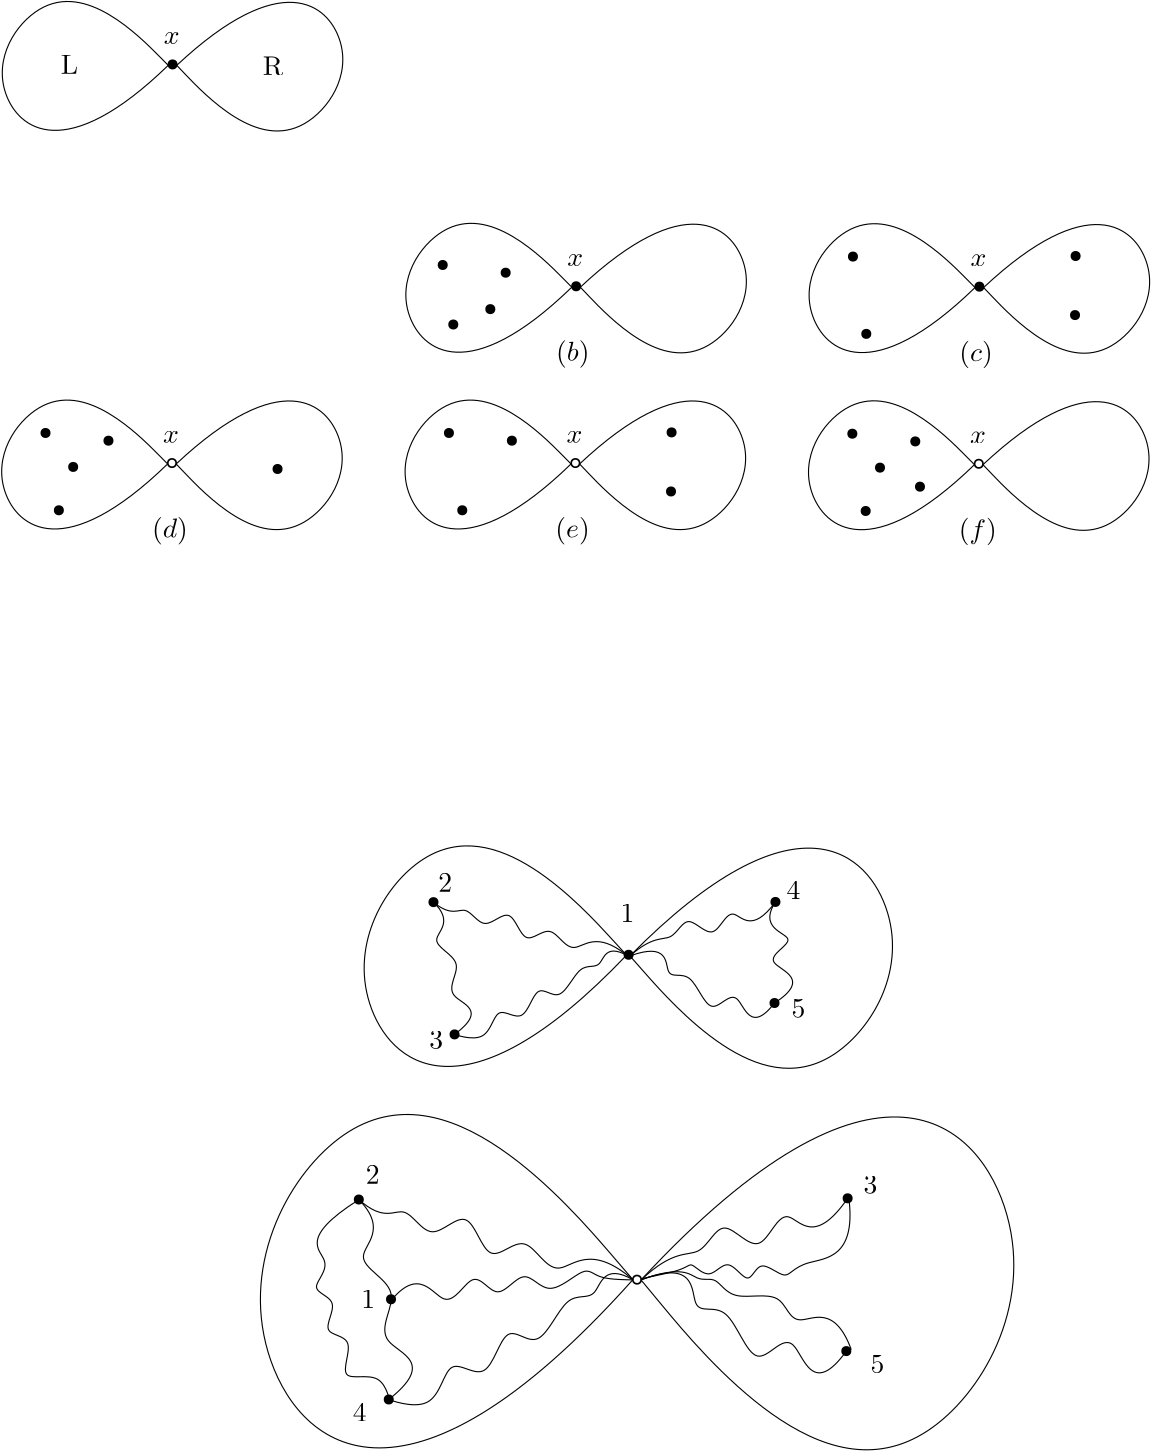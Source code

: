 <?xml version="1.0"?>
<!DOCTYPE ipe SYSTEM "ipe.dtd">
<ipe version="70218" creator="Ipe 7.2.29">
<info created="D:20250222130651" modified="D:20250223230854"/>
<ipestyle name="basic">
<symbol name="arrow/arc(spx)">
<path stroke="sym-stroke" fill="sym-stroke" pen="sym-pen">
0 0 m
-1 0.333 l
-1 -0.333 l
h
</path>
</symbol>
<symbol name="arrow/farc(spx)">
<path stroke="sym-stroke" fill="white" pen="sym-pen">
0 0 m
-1 0.333 l
-1 -0.333 l
h
</path>
</symbol>
<symbol name="arrow/ptarc(spx)">
<path stroke="sym-stroke" fill="sym-stroke" pen="sym-pen">
0 0 m
-1 0.333 l
-0.8 0 l
-1 -0.333 l
h
</path>
</symbol>
<symbol name="arrow/fptarc(spx)">
<path stroke="sym-stroke" fill="white" pen="sym-pen">
0 0 m
-1 0.333 l
-0.8 0 l
-1 -0.333 l
h
</path>
</symbol>
<symbol name="mark/circle(sx)" transformations="translations">
<path fill="sym-stroke">
0.6 0 0 0.6 0 0 e
0.4 0 0 0.4 0 0 e
</path>
</symbol>
<symbol name="mark/disk(sx)" transformations="translations">
<path fill="sym-stroke">
0.6 0 0 0.6 0 0 e
</path>
</symbol>
<symbol name="mark/fdisk(sfx)" transformations="translations">
<group>
<path fill="sym-fill">
0.5 0 0 0.5 0 0 e
</path>
<path fill="sym-stroke" fillrule="eofill">
0.6 0 0 0.6 0 0 e
0.4 0 0 0.4 0 0 e
</path>
</group>
</symbol>
<symbol name="mark/box(sx)" transformations="translations">
<path fill="sym-stroke" fillrule="eofill">
-0.6 -0.6 m
0.6 -0.6 l
0.6 0.6 l
-0.6 0.6 l
h
-0.4 -0.4 m
0.4 -0.4 l
0.4 0.4 l
-0.4 0.4 l
h
</path>
</symbol>
<symbol name="mark/square(sx)" transformations="translations">
<path fill="sym-stroke">
-0.6 -0.6 m
0.6 -0.6 l
0.6 0.6 l
-0.6 0.6 l
h
</path>
</symbol>
<symbol name="mark/fsquare(sfx)" transformations="translations">
<group>
<path fill="sym-fill">
-0.5 -0.5 m
0.5 -0.5 l
0.5 0.5 l
-0.5 0.5 l
h
</path>
<path fill="sym-stroke" fillrule="eofill">
-0.6 -0.6 m
0.6 -0.6 l
0.6 0.6 l
-0.6 0.6 l
h
-0.4 -0.4 m
0.4 -0.4 l
0.4 0.4 l
-0.4 0.4 l
h
</path>
</group>
</symbol>
<symbol name="mark/cross(sx)" transformations="translations">
<group>
<path fill="sym-stroke">
-0.43 -0.57 m
0.57 0.43 l
0.43 0.57 l
-0.57 -0.43 l
h
</path>
<path fill="sym-stroke">
-0.43 0.57 m
0.57 -0.43 l
0.43 -0.57 l
-0.57 0.43 l
h
</path>
</group>
</symbol>
<symbol name="arrow/fnormal(spx)">
<path stroke="sym-stroke" fill="white" pen="sym-pen">
0 0 m
-1 0.333 l
-1 -0.333 l
h
</path>
</symbol>
<symbol name="arrow/pointed(spx)">
<path stroke="sym-stroke" fill="sym-stroke" pen="sym-pen">
0 0 m
-1 0.333 l
-0.8 0 l
-1 -0.333 l
h
</path>
</symbol>
<symbol name="arrow/fpointed(spx)">
<path stroke="sym-stroke" fill="white" pen="sym-pen">
0 0 m
-1 0.333 l
-0.8 0 l
-1 -0.333 l
h
</path>
</symbol>
<symbol name="arrow/linear(spx)">
<path stroke="sym-stroke" pen="sym-pen">
-1 0.333 m
0 0 l
-1 -0.333 l
</path>
</symbol>
<symbol name="arrow/fdouble(spx)">
<path stroke="sym-stroke" fill="white" pen="sym-pen">
0 0 m
-1 0.333 l
-1 -0.333 l
h
-1 0 m
-2 0.333 l
-2 -0.333 l
h
</path>
</symbol>
<symbol name="arrow/double(spx)">
<path stroke="sym-stroke" fill="sym-stroke" pen="sym-pen">
0 0 m
-1 0.333 l
-1 -0.333 l
h
-1 0 m
-2 0.333 l
-2 -0.333 l
h
</path>
</symbol>
<symbol name="arrow/mid-normal(spx)">
<path stroke="sym-stroke" fill="sym-stroke" pen="sym-pen">
0.5 0 m
-0.5 0.333 l
-0.5 -0.333 l
h
</path>
</symbol>
<symbol name="arrow/mid-fnormal(spx)">
<path stroke="sym-stroke" fill="white" pen="sym-pen">
0.5 0 m
-0.5 0.333 l
-0.5 -0.333 l
h
</path>
</symbol>
<symbol name="arrow/mid-pointed(spx)">
<path stroke="sym-stroke" fill="sym-stroke" pen="sym-pen">
0.5 0 m
-0.5 0.333 l
-0.3 0 l
-0.5 -0.333 l
h
</path>
</symbol>
<symbol name="arrow/mid-fpointed(spx)">
<path stroke="sym-stroke" fill="white" pen="sym-pen">
0.5 0 m
-0.5 0.333 l
-0.3 0 l
-0.5 -0.333 l
h
</path>
</symbol>
<symbol name="arrow/mid-double(spx)">
<path stroke="sym-stroke" fill="sym-stroke" pen="sym-pen">
1 0 m
0 0.333 l
0 -0.333 l
h
0 0 m
-1 0.333 l
-1 -0.333 l
h
</path>
</symbol>
<symbol name="arrow/mid-fdouble(spx)">
<path stroke="sym-stroke" fill="white" pen="sym-pen">
1 0 m
0 0.333 l
0 -0.333 l
h
0 0 m
-1 0.333 l
-1 -0.333 l
h
</path>
</symbol>
<anglesize name="22.5 deg" value="22.5"/>
<anglesize name="30 deg" value="30"/>
<anglesize name="45 deg" value="45"/>
<anglesize name="60 deg" value="60"/>
<anglesize name="90 deg" value="90"/>
<arrowsize name="large" value="10"/>
<arrowsize name="small" value="5"/>
<arrowsize name="tiny" value="3"/>
<color name="blue" value="0 0 1"/>
<color name="brown" value="0.647 0.165 0.165"/>
<color name="darkblue" value="0 0 0.545"/>
<color name="darkcyan" value="0 0.545 0.545"/>
<color name="darkgray" value="0.663"/>
<color name="darkgreen" value="0 0.392 0"/>
<color name="darkmagenta" value="0.545 0 0.545"/>
<color name="darkorange" value="1 0.549 0"/>
<color name="darkred" value="0.545 0 0"/>
<color name="gold" value="1 0.843 0"/>
<color name="gray" value="0.745"/>
<color name="green" value="0 1 0"/>
<color name="lightblue" value="0.678 0.847 0.902"/>
<color name="lightcyan" value="0.878 1 1"/>
<color name="lightgray" value="0.827"/>
<color name="lightgreen" value="0.565 0.933 0.565"/>
<color name="lightyellow" value="1 1 0.878"/>
<color name="navy" value="0 0 0.502"/>
<color name="orange" value="1 0.647 0"/>
<color name="pink" value="1 0.753 0.796"/>
<color name="purple" value="0.627 0.125 0.941"/>
<color name="red" value="1 0 0"/>
<color name="seagreen" value="0.18 0.545 0.341"/>
<color name="turquoise" value="0.251 0.878 0.816"/>
<color name="violet" value="0.933 0.51 0.933"/>
<color name="yellow" value="1 1 0"/>
<dashstyle name="dash dot dotted" value="[4 2 1 2 1 2] 0"/>
<dashstyle name="dash dotted" value="[4 2 1 2] 0"/>
<dashstyle name="dashed" value="[4] 0"/>
<dashstyle name="dotted" value="[1 3] 0"/>
<gridsize name="10 pts (~3.5 mm)" value="10"/>
<gridsize name="14 pts (~5 mm)" value="14"/>
<gridsize name="16 pts (~6 mm)" value="16"/>
<gridsize name="20 pts (~7 mm)" value="20"/>
<gridsize name="28 pts (~10 mm)" value="28"/>
<gridsize name="32 pts (~12 mm)" value="32"/>
<gridsize name="4 pts" value="4"/>
<gridsize name="56 pts (~20 mm)" value="56"/>
<gridsize name="8 pts (~3 mm)" value="8"/>
<opacity name="10%" value="0.1"/>
<opacity name="30%" value="0.3"/>
<opacity name="50%" value="0.5"/>
<opacity name="75%" value="0.75"/>
<pen name="fat" value="1.2"/>
<pen name="heavier" value="0.8"/>
<pen name="ultrafat" value="2"/>
<symbolsize name="large" value="5"/>
<symbolsize name="small" value="2"/>
<symbolsize name="tiny" value="1.1"/>
<textsize name="Huge" value="\Huge"/>
<textsize name="LARGE" value="\LARGE"/>
<textsize name="Large" value="\Large"/>
<textsize name="footnote" value="\footnotesize"/>
<textsize name="huge" value="\huge"/>
<textsize name="large" value="\large"/>
<textsize name="script" value="\scriptsize"/>
<textsize name="small" value="\small"/>
<textsize name="tiny" value="\tiny"/>
<textstyle name="center" begin="\begin{center}" end="\end{center}"/>
<textstyle name="item" begin="\begin{itemize}\item{}" end="\end{itemize}"/>
<textstyle name="itemize" begin="\begin{itemize}" end="\end{itemize}"/>
<tiling name="falling" angle="-60" step="4" width="1"/>
<tiling name="rising" angle="30" step="4" width="1"/>
</ipestyle>
<page>
<layer name="beta"/>
<layer name="EDIT-GROUP" data="active=beta;primary=beta;locked="/>
<layer name="EDIT-GROUP*" data="active=EDIT-GROUP;primary=beta;locked=alpha,"/>
<layer name="EDIT-GROUP**" data="active=EDIT-GROUP*;primary=beta;locked=EDIT-GROUP,alpha,"/>
<layer name="EDIT-GROUP***" data="active=EDIT-GROUP**;primary=beta;locked=EDIT-GROUP,EDIT-GROUP*,alpha,"/>
<layer name="alpha"/>
<view layers="beta EDIT-GROUP EDIT-GROUP* EDIT-GROUP** EDIT-GROUP*** alpha" active="beta"/>
<group layer="beta" matrix="1 0 0 1 284.795 -139.009">
<use matrix="0.99979 -0.0204905 0.0204905 0.99979 -16.0355 2.80347" name="mark/circle(sx)" pos="128.502 784.347" size="normal" stroke="black"/>
<path matrix="0.99979 -0.0204905 0.0204905 0.99979 -14.5333 2.47629" stroke="black">
128.502 784.347 m
165.598 820.543
199.476 794.248
175.273 756.957
148.899 763.855
128.502 784.347
128.502 784.347
128.502 784.347 c
</path>
<path matrix="-0.999997 0.00247146 -0.00247146 -0.999997 257.384 1568.06" stroke="black">
128.502 784.347 m
165.598 820.543
199.476 794.248
175.273 756.957
148.899 763.855
128.502 784.347
128.502 784.347
128.502 784.347 c
</path>
<text matrix="0.99979 -0.0204905 0.0204905 0.99979 -17.4736 0.11729" transformations="translations" pos="126.542 794.314" stroke="black" type="label" width="5.694" height="4.289" depth="0" valign="baseline" style="math">x</text>
<text matrix="1 0 0 1 -7.20325 0.943639" transformations="translations" pos="128.491 756.584" stroke="black" type="label" width="13.699" height="7.473" depth="2.49" valign="baseline" style="math">(f)</text>
<use name="mark/disk(sx)" pos="82.9867 795.179" size="normal" stroke="black"/>
<use name="mark/disk(sx)" pos="105.646 792.404" size="normal" stroke="black"/>
<use name="mark/disk(sx)" pos="107.337 776.108" size="normal" stroke="black"/>
<use name="mark/disk(sx)" pos="87.7888 767.352" size="normal" stroke="black"/>
<use name="mark/disk(sx)" pos="92.9425 782.96" size="normal" stroke="black"/>
</group>
<use layer="EDIT-GROUP*" matrix="0.99979 -0.0204905 0.0204905 0.99979 123.805 -72.3089" name="mark/disk(sx)" pos="128.502 784.347" size="normal" stroke="black"/>
<path matrix="0.99979 -0.0204905 0.0204905 0.99979 125.307 -72.6361" stroke="black">
128.502 784.347 m
165.598 820.543
199.476 794.248
175.273 756.957
148.899 763.855
128.502 784.347
128.502 784.347
128.502 784.347 c
</path>
<path matrix="-0.999997 0.00247146 -0.00247146 -0.999997 397.224 1492.94" stroke="black">
128.502 784.347 m
165.598 820.543
199.476 794.248
175.273 756.957
148.899 763.855
128.502 784.347
128.502 784.347
128.502 784.347 c
</path>
<text matrix="0.99979 -0.0204905 0.0204905 0.99979 122.367 -74.9951" transformations="translations" pos="126.542 794.314" stroke="black" type="label" width="5.694" height="4.289" depth="0" valign="baseline" style="math">x</text>
<text matrix="1 0 0 1 132.637 -74.1687" transformations="translations" pos="128.491 756.584" stroke="black" type="label" width="12.024" height="7.473" depth="2.49" valign="baseline" style="math">(b)</text>
<use matrix="1 0 0 1 137.333 -78.2709" name="mark/disk(sx)" pos="82.9867 795.179" size="normal" stroke="black"/>
<use matrix="1 0 0 1 137.333 -78.2709" name="mark/disk(sx)" pos="105.646 792.404" size="normal" stroke="black"/>
<use matrix="1 0 0 1 130.121 -75.0922" name="mark/disk(sx)" pos="107.337 776.108" size="normal" stroke="black"/>
<use matrix="1 0 0 1 131.185 -87.4803" name="mark/disk(sx)" pos="92.9425 782.96" size="normal" stroke="black"/>
<use layer="EDIT-GROUP**" matrix="0.99979 -0.0204905 0.0204905 0.99979 268.98 -72.4412" name="mark/disk(sx)" pos="128.502 784.347" size="normal" stroke="black"/>
<path matrix="0.99979 -0.0204905 0.0204905 0.99979 270.482 -72.7683" stroke="black">
128.502 784.347 m
165.598 820.543
199.476 794.248
175.273 756.957
148.899 763.855
128.502 784.347
128.502 784.347
128.502 784.347 c
</path>
<path matrix="-0.999997 0.00247146 -0.00247146 -0.999997 542.399 1492.81" stroke="black">
128.502 784.347 m
165.598 820.543
199.476 794.248
175.273 756.957
148.899 763.855
128.502 784.347
128.502 784.347
128.502 784.347 c
</path>
<text matrix="0.99979 -0.0204905 0.0204905 0.99979 267.542 -75.1273" transformations="translations" pos="126.542 794.314" stroke="black" type="label" width="5.694" height="4.289" depth="0" valign="baseline" style="math">x</text>
<text matrix="1 0 0 1 277.812 -74.301" transformations="translations" pos="128.491 756.584" stroke="black" type="label" width="12.06" height="7.473" depth="2.49" valign="baseline" style="math">(c)</text>
<use matrix="1 0 0 1 285.015 -75.2446" name="mark/disk(sx)" pos="82.9867 795.179" size="normal" stroke="black"/>
<use matrix="1 0 0 1 340.61 -77.2296" name="mark/disk(sx)" pos="107.337 776.108" size="normal" stroke="black"/>
<use matrix="1 0 0 1 285.015 -75.2446" name="mark/disk(sx)" pos="87.7888 767.352" size="normal" stroke="black"/>
<use matrix="1 0 0 1 355.216 -62.8186" name="mark/disk(sx)" pos="92.9425 782.96" size="normal" stroke="black"/>
<use layer="EDIT-GROUP***" matrix="0.99979 -0.0204905 0.0204905 0.99979 -21.6948 -135.946" name="mark/circle(sx)" pos="128.502 784.347" size="normal" stroke="black"/>
<path matrix="0.99979 -0.0204905 0.0204905 0.99979 -20.1926 -136.273" stroke="black">
128.502 784.347 m
165.598 820.543
199.476 794.248
175.273 756.957
148.899 763.855
128.502 784.347
128.502 784.347
128.502 784.347 c
</path>
<path matrix="-0.999997 0.00247146 -0.00247146 -0.999997 251.725 1429.31" stroke="black">
128.502 784.347 m
165.598 820.543
199.476 794.248
175.273 756.957
148.899 763.855
128.502 784.347
128.502 784.347
128.502 784.347 c
</path>
<text matrix="0.99979 -0.0204905 0.0204905 0.99979 -23.1329 -138.632" transformations="translations" pos="126.542 794.314" stroke="black" type="label" width="5.694" height="4.289" depth="0" valign="baseline" style="math">x</text>
<text matrix="1 0 0 1 -12.8626 -137.806" transformations="translations" pos="128.491 756.584" stroke="black" type="label" width="12.934" height="7.473" depth="2.49" valign="baseline" style="math">(d)</text>
<use matrix="1 0 0 1 -5.65931 -138.749" name="mark/disk(sx)" pos="82.9867 795.179" size="normal" stroke="black"/>
<use matrix="1 0 0 1 -5.65931 -138.749" name="mark/disk(sx)" pos="105.646 792.404" size="normal" stroke="black"/>
<use matrix="1 0 0 1 53.522 -132.641" name="mark/disk(sx)" pos="107.337 776.108" size="normal" stroke="black"/>
<use matrix="1 0 0 1 -5.65931 -138.749" name="mark/disk(sx)" pos="87.7888 767.352" size="normal" stroke="black"/>
<use matrix="1 0 0 1 -5.65931 -138.749" name="mark/disk(sx)" pos="92.9425 782.96" size="normal" stroke="black"/>
<use matrix="0.99979 -0.0204905 0.0204905 0.99979 123.535 -135.946" name="mark/circle(sx)" pos="128.502 784.347" size="normal" stroke="black"/>
<path matrix="0.99979 -0.0204905 0.0204905 0.99979 125.037 -136.273" stroke="black">
128.502 784.347 m
165.598 820.543
199.476 794.248
175.273 756.957
148.899 763.855
128.502 784.347
128.502 784.347
128.502 784.347 c
</path>
<path matrix="-0.999997 0.00247146 -0.00247146 -0.999997 396.954 1429.31" stroke="black">
128.502 784.347 m
165.598 820.543
199.476 794.248
175.273 756.957
148.899 763.855
128.502 784.347
128.502 784.347
128.502 784.347 c
</path>
<text matrix="0.99979 -0.0204905 0.0204905 0.99979 122.097 -138.632" transformations="translations" pos="126.542 794.314" stroke="black" type="label" width="5.694" height="4.289" depth="0" valign="baseline" style="math">x</text>
<text matrix="1 0 0 1 132.367 -137.806" transformations="translations" pos="128.491 756.584" stroke="black" type="label" width="12.388" height="7.473" depth="2.49" valign="baseline" style="math">(e)</text>
<use matrix="1 0 0 1 139.57 -138.749" name="mark/disk(sx)" pos="82.9867 795.179" size="normal" stroke="black"/>
<use matrix="1 0 0 1 139.57 -138.749" name="mark/disk(sx)" pos="105.646 792.404" size="normal" stroke="black"/>
<use matrix="1 0 0 1 195.165 -140.734" name="mark/disk(sx)" pos="107.337 776.108" size="normal" stroke="black"/>
<use matrix="1 0 0 1 139.57 -138.749" name="mark/disk(sx)" pos="87.7888 767.352" size="normal" stroke="black"/>
<use matrix="1 0 0 1 209.772 -126.323" name="mark/disk(sx)" pos="92.9425 782.96" size="normal" stroke="black"/>
<use layer="beta" matrix="1.58091 -0.0350629 0.0324005 1.71082 58.6647 -868.787" name="mark/disk(sx)" pos="128.502 784.347" size="normal" stroke="black"/>
<path matrix="1.58091 -0.0350629 0.0324005 1.71082 59.1475 -869.209" stroke="black">
128.502 784.347 m
165.598 820.543
199.476 794.248
175.273 756.957
148.899 763.855
128.502 784.347
128.502 784.347
128.502 784.347 c
</path>
<path matrix="-1.58124 0.0042291 -0.00390798 -1.71117 492.752 1810.06" stroke="black">
128.502 784.347 m
165.598 820.543
199.476 794.248
175.273 756.957
148.899 763.855
128.502 784.347
128.502 784.347
128.502 784.347 c
</path>
<text matrix="1.58091 -0.0350629 0.0324005 1.71082 58.5639 -874.128" transformations="translations" pos="126.542 794.314" stroke="black" type="label" width="4.981" height="6.42" depth="0" valign="baseline" style="math">1</text>
<use matrix="1.58125 0 0 1.71118 85.7652 -873.162" name="mark/disk(sx)" pos="82.9867 795.179" size="normal" stroke="black"/>
<use matrix="1.58125 0 0 1.71118 170.037 -876.843" name="mark/disk(sx)" pos="107.337 776.108" size="normal" stroke="black"/>
<use matrix="1.58125 0 0 1.71118 85.7652 -873.162" name="mark/disk(sx)" pos="87.7888 767.352" size="normal" stroke="black"/>
<use matrix="1.58125 0 0 1.71118 193.133 -852.183" name="mark/disk(sx)" pos="92.9425 782.96" size="normal" stroke="black"/>
<text matrix="1.58125 0 0 1.71118 -110.342 -374.638" transformations="translations" pos="208.124 506.047" stroke="black" type="label" width="4.981" height="6.42" depth="0" valign="baseline" style="math">2</text>
<text matrix="1.58125 0 0 1.71118 -113.66 -431.251" transformations="translations" pos="208.124 506.047" stroke="black" type="label" width="4.981" height="6.42" depth="0" valign="baseline" style="math">3</text>
<path matrix="1.58125 0 0 1.71118 -98.5102 -375.538" stroke="black">
199.525 504.371 m
204.274 500.175
196.355 496.119
207.923 492.075
199.901 483.897
211.983 481.792
204.327 476.544 c
</path>
<path matrix="1.58125 0 0 1.71118 -98.5102 -375.538" stroke="black">
204.327 476.544 m
204.327 476.544
212.192 473.867
213.541 483.553
220.293 477.958
222.937 488.22
228.397 482.45
232.912 492.174
237.954 489.561
238.787 495.534
243.482 493.219 c
</path>
<path matrix="1.58125 0 0 1.71118 -98.5102 -375.538" stroke="black">
243.482 493.219 m
236.649 498.37
230.979 491.61
226.399 500.828
220.097 494.14
217.31 504.361
210.939 497.578
206.904 504.65
203.538 501.249
199.525 504.371 c
</path>
<path matrix="1.58125 0 0 1.71118 -102.148 -375.822" stroke="black">
279.47 483.315 m
273.98 476.706
271.348 488.861
264.832 478.955
260.533 491.161
253.802 487.089
255.368 496.193
246.552 493.217 c
</path>
<path matrix="1.58125 0 0 1.71118 -102.148 -375.822" stroke="black">
279.682 504.578 m
274.241 497.721
269.556 505.767
265.873 495.305
259.426 502.953
256.368 495.548
251.735 497.493
246.552 493.217 c
</path>
<path matrix="1.58125 0 0 1.71118 -102.148 -375.822" stroke="black">
279.47 483.315 m
288.127 488.466
273.203 491.742
287.987 497.295
275.813 499.091
279.682 504.578 c
</path>
<text matrix="1 0 0 1 -6.28898 -2.09943" transformations="translations" pos="350.396 490.773" stroke="black" type="label" width="4.981" height="6.42" depth="0" valign="baseline" style="math">4</text>
<text matrix="1 0 0 1 -7.22244 -0.432907" transformations="translations" pos="353.091 446.372" stroke="black" type="label" width="4.981" height="6.42" depth="0" valign="baseline" style="math">5</text>
<use matrix="2.2444 -0.0530055 0.0459986 2.58629 -34.2254 -1670.11" name="mark/circle(sx)" pos="128.502 784.347" size="normal" stroke="black"/>
<path matrix="2.2444 -0.0530055 0.0459986 2.58629 -32.7754 -1670.22" stroke="black">
128.502 784.347 m
165.598 820.543
199.476 794.248
175.273 756.957
148.899 763.855
128.502 784.347
128.502 784.347
128.502 784.347 c
</path>
<path matrix="-2.24487 0.00639324 -0.00554811 -2.58682 581.609 2379.77" stroke="black">
128.502 784.347 m
165.598 820.543
199.476 794.248
175.273 756.957
148.899 763.855
128.502 784.347
128.502 784.347
128.502 784.347 c
</path>
<text matrix="2.2444 -0.0530055 0.0459986 2.58629 -129.601 -1706.22" transformations="translations" pos="126.542 794.314" stroke="black" type="label" width="4.981" height="6.42" depth="0" valign="baseline" style="math">1</text>
<use matrix="2.24488 0 0 2.58684 3.81503 -1676.53" name="mark/disk(sx)" pos="82.9867 795.179" size="normal" stroke="black"/>
<use matrix="2.24488 0 0 2.58684 124.653 -1681.76" name="mark/disk(sx)" pos="107.337 776.108" size="normal" stroke="black"/>
<use matrix="2.24488 0 0 2.58684 3.81503 -1676.53" name="mark/disk(sx)" pos="87.7888 767.352" size="normal" stroke="black"/>
<use matrix="2.24488 0 0 2.58684 157.442 -1644.48" name="mark/disk(sx)" pos="92.9425 782.96" size="normal" stroke="black"/>
<text matrix="2.24488 0 0 2.58684 -274.596 -922.904" transformations="translations" pos="208.124 506.047" stroke="black" type="label" width="4.981" height="6.42" depth="0" valign="baseline" style="math">2</text>
<text matrix="2.24488 0 0 2.58684 -279.306 -1008.49" transformations="translations" pos="208.124 506.047" stroke="black" type="label" width="4.981" height="6.42" depth="0" valign="baseline" style="math">4</text>
<path matrix="2.24488 0 0 2.58684 -257.798 -924.265" stroke="black">
199.525 504.371 m
204.274 500.175
196.355 496.119
207.923 492.075
199.901 483.897
211.983 481.792
204.327 476.544 c
</path>
<path matrix="2.24488 0 0 2.58684 -257.798 -924.265" stroke="black">
204.327 476.544 m
204.327 476.544
212.192 473.867
213.541 483.553
220.293 477.958
222.937 488.22
228.397 482.45
232.912 492.174
237.954 489.561
238.787 495.534
243.482 493.219 c
</path>
<path matrix="2.24488 0 0 2.58684 -257.798 -924.265" stroke="black">
243.482 493.219 m
236.649 498.37
230.979 491.61
226.399 500.828
220.097 494.14
217.31 504.361
210.939 497.578
206.904 504.65
203.538 501.249
199.525 504.371 c
</path>
<path matrix="2.24488 0 0 2.58684 -261.764 -924.36" stroke="black">
279.47 483.315 m
273.98 476.706
271.348 488.861
264.832 478.955
260.533 491.161
253.802 487.089
255.368 496.193
246.552 493.217 c
</path>
<path matrix="2.24488 0 0 2.58684 -261.764 -924.36" stroke="black">
279.682 504.578 m
274.241 497.721
269.556 505.767
265.873 495.305
259.426 502.953
256.368 495.548
251.735 497.493
246.552 493.217 c
</path>
<text matrix="1.41969 0 0 1.51173 -125.675 -359.394" transformations="translations" pos="350.396 490.773" stroke="black" type="label" width="4.981" height="6.42" depth="0" valign="baseline" style="math">3</text>
<text matrix="1.41969 0 0 1.51173 -127 -356.874" transformations="translations" pos="353.091 446.372" stroke="black" type="label" width="4.981" height="6.42" depth="0" valign="baseline" style="math">5</text>
<use matrix="1 0 0 1 -195.664 -264.275" name="mark/disk(sx)" pos="397.368 608.835" size="normal" stroke="black"/>
<path matrix="1 0 0 1 -31.9763 -258.974" stroke="black">
221.998 640.008 m
221.705 638.296 l
</path>
<path matrix="1 0 0 1 -31.9763 -258.974" stroke="black">
221.765 639.2 m
200.7 625.761
215.491 617.322
202.332 606.648
216.335 603.772
207.173 590.33
222.037 590.739
213.239 572.41
231.469 578.901
233.2 566.516
233.118 567.302 c
</path>
<path matrix="1 0 0 1 -31.9763 -258.974" stroke="black">
398.627 638.955 m
400.849 618.571
379.322 618.108
376.592 609.105
366.002 619.223
362.72 607.084
355.033 619.657
348.436 609.741
341.181 617.668
340.601 613.887
323.703 611.103
323.881 610.786 c
</path>
<path matrix="1 0 0 1 -31.9763 -258.974" stroke="black">
399.361 585.436 m
393.381 601.737
377.422 590.503
375.553 607.427
355.906 602.317
350.763 612.454
344.135 608.975
338.379 615.857
323.949 610.669 c
</path>
<path matrix="1 0 0 1 -31.9763 -258.974" stroke="black">
233.967 603.403 m
243.938 615.29
253.412 594.966
263.462 616.882
271.795 601.004
281.783 616.447
289.964 603.003
304.113 616.366
307.192 610.847
320.603 610.519
320.603 610.519
320.603 610.519
320.679 610.705 c
</path>
<group>
<use matrix="0.99979 -0.0204905 0.0204905 0.99979 -21.4796 7.5588" name="mark/disk(sx)" pos="128.502 784.347" size="normal" stroke="black"/>
<path matrix="0.99979 -0.0204905 0.0204905 0.99979 -19.9776 7.2317" stroke="black">
128.502 784.347 m
165.598 820.543
199.476 794.248
175.273 756.957
148.899 763.855
128.502 784.347
128.502 784.347
128.502 784.347 c
</path>
<path matrix="-0.999997 0.00247146 -0.00247146 -0.999997 251.939 1572.81" stroke="black">
128.502 784.347 m
165.598 820.543
199.476 794.248
175.273 756.957
148.899 763.855
128.502 784.347
128.502 784.347
128.502 784.347 c
</path>
<text matrix="0.99979 -0.0204905 0.0204905 0.99979 -22.9176 4.8727" transformations="translations" pos="126.542 794.314" stroke="black" type="label" width="5.694" height="4.289" depth="0" valign="baseline" style="math">x</text>
<text matrix="1 0 0 1 2.82171 1.78059" transformations="translations" pos="80 784" stroke="black" type="label" width="6.227" height="6.808" depth="0" valign="baseline">L</text>
<text matrix="1 0 0 1 -4.48315 1.14514" transformations="translations" pos="160 784" stroke="black" type="label" width="7.334" height="6.808" depth="0" valign="baseline">R</text>
</group>
</page>
</ipe>
